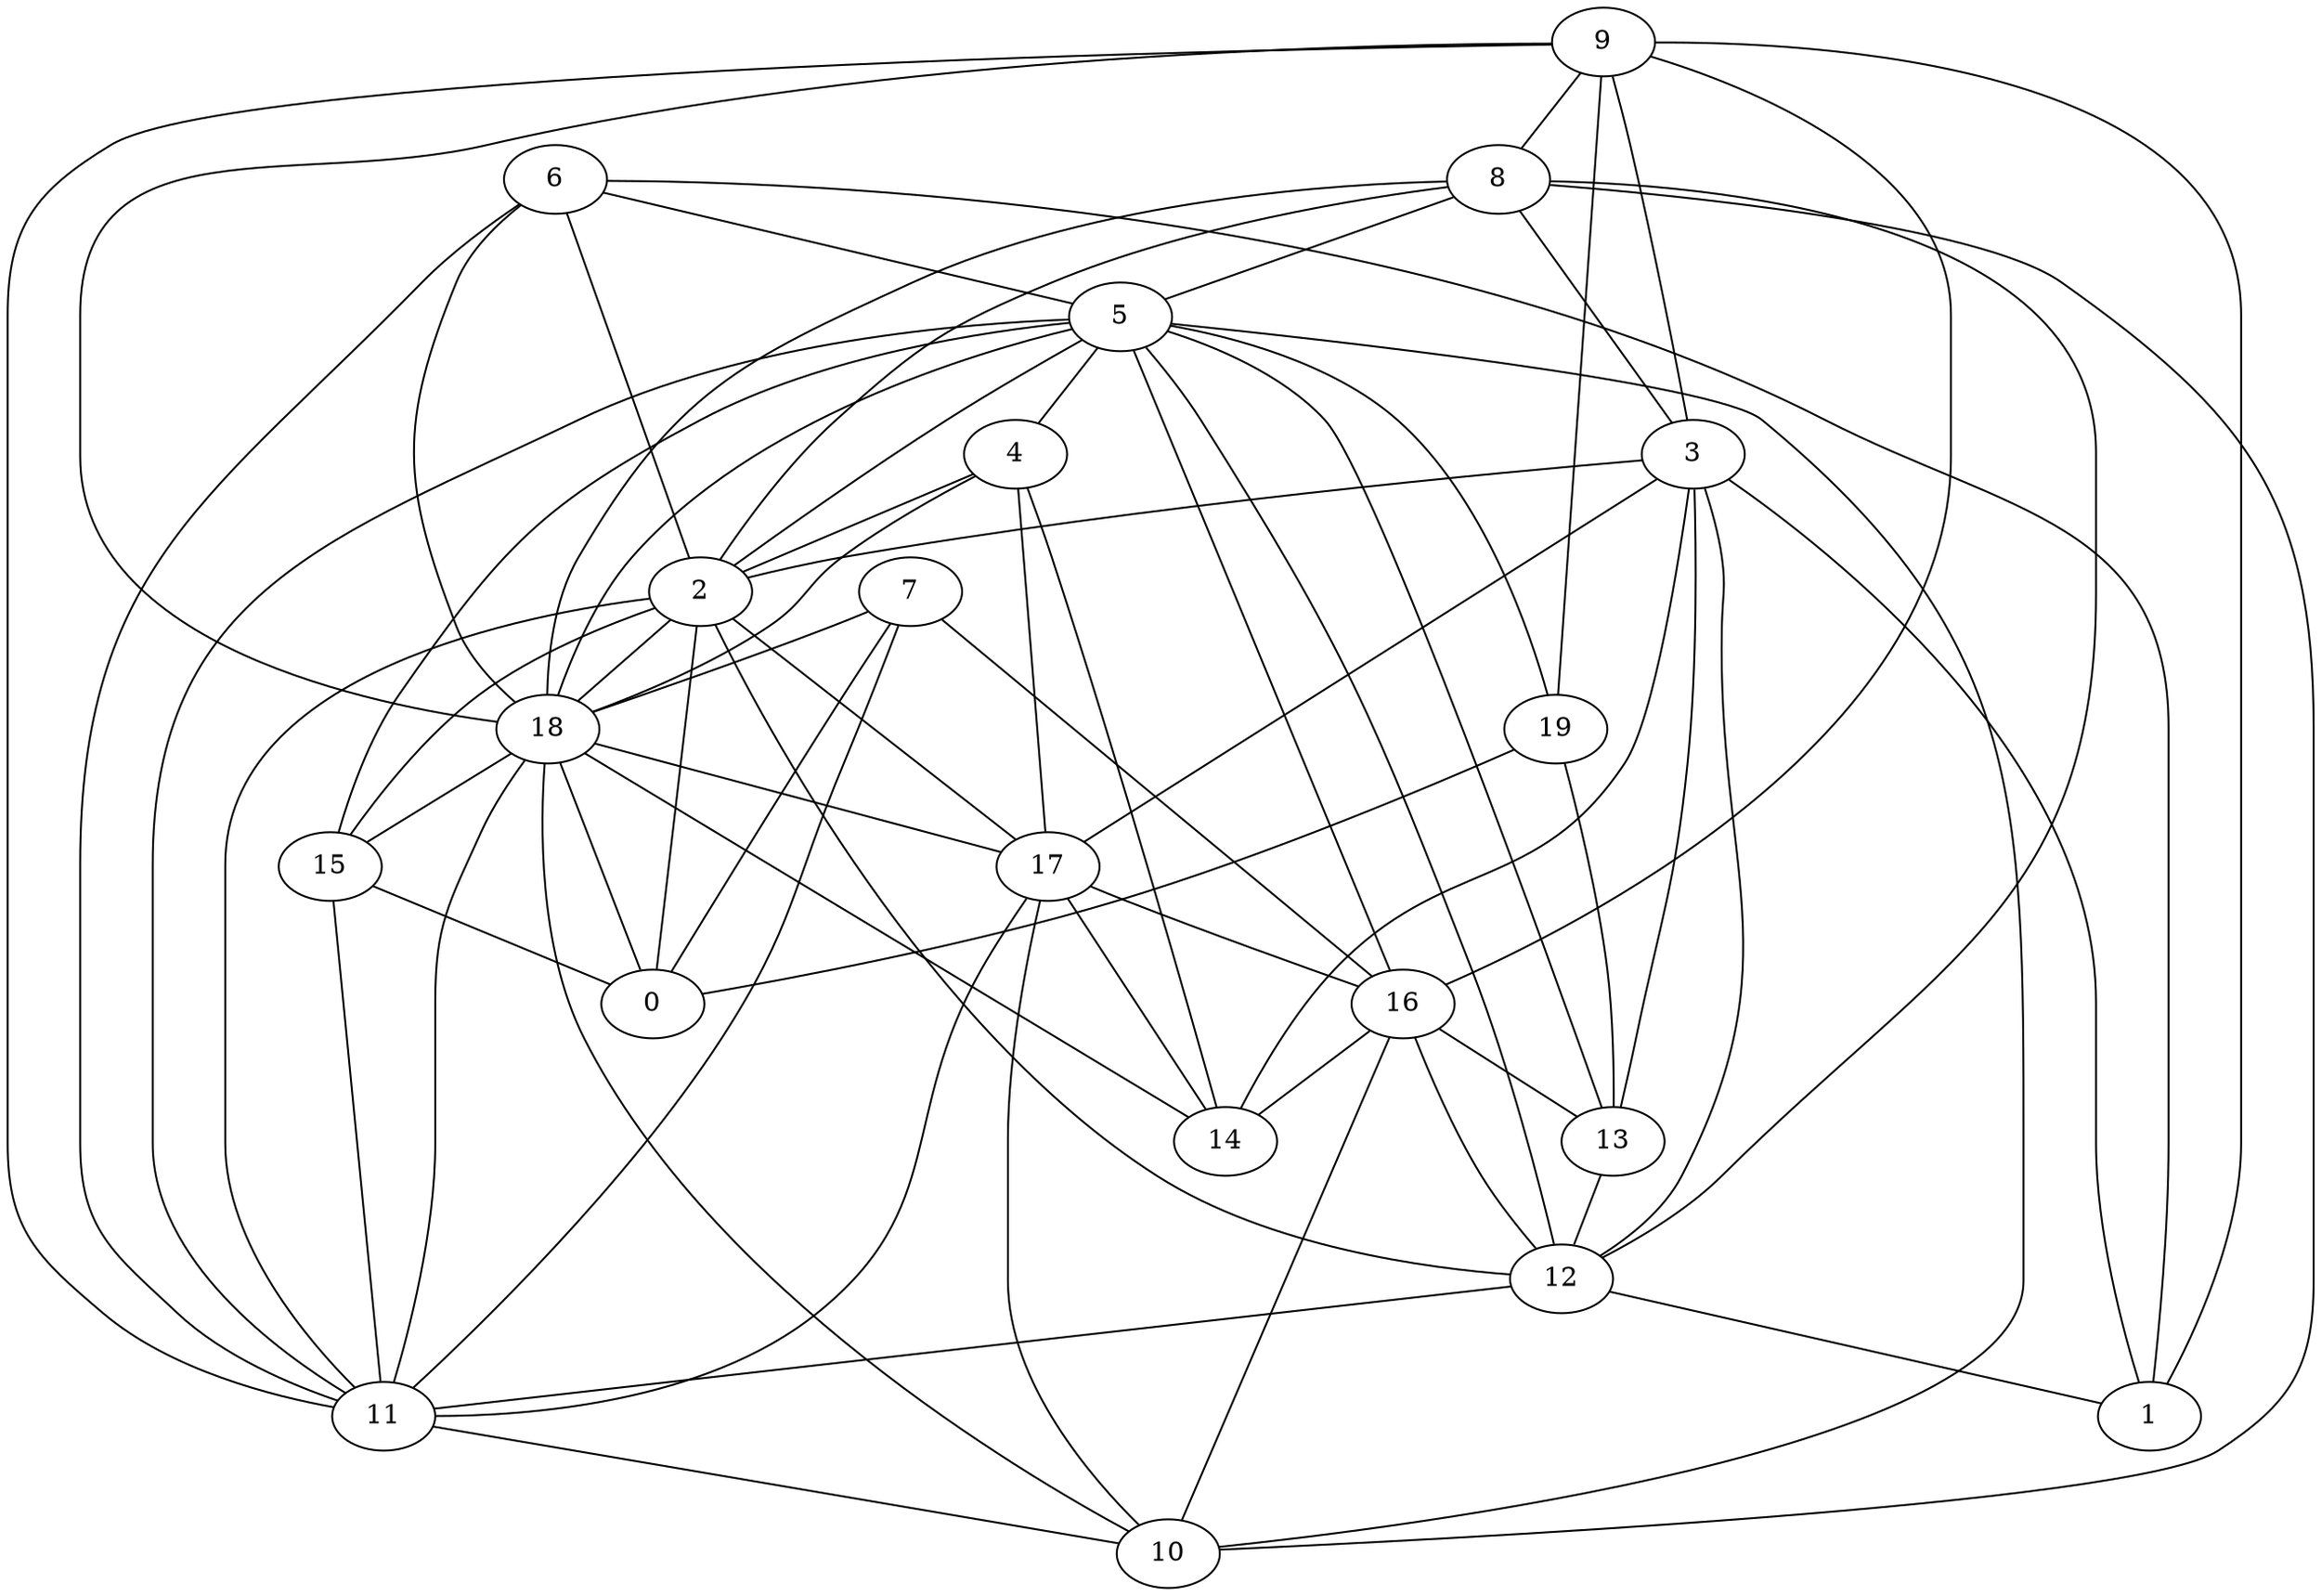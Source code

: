digraph GG_graph {

subgraph G_graph {
edge [color = black]
"12" -> "1" [dir = none]
"8" -> "10" [dir = none]
"8" -> "2" [dir = none]
"8" -> "5" [dir = none]
"8" -> "3" [dir = none]
"8" -> "12" [dir = none]
"13" -> "12" [dir = none]
"15" -> "11" [dir = none]
"15" -> "0" [dir = none]
"4" -> "14" [dir = none]
"4" -> "2" [dir = none]
"16" -> "12" [dir = none]
"16" -> "13" [dir = none]
"16" -> "14" [dir = none]
"3" -> "17" [dir = none]
"3" -> "12" [dir = none]
"3" -> "2" [dir = none]
"3" -> "1" [dir = none]
"3" -> "14" [dir = none]
"3" -> "13" [dir = none]
"5" -> "12" [dir = none]
"5" -> "13" [dir = none]
"5" -> "2" [dir = none]
"5" -> "19" [dir = none]
"5" -> "11" [dir = none]
"5" -> "15" [dir = none]
"5" -> "10" [dir = none]
"5" -> "18" [dir = none]
"5" -> "4" [dir = none]
"7" -> "11" [dir = none]
"7" -> "0" [dir = none]
"7" -> "18" [dir = none]
"17" -> "14" [dir = none]
"17" -> "16" [dir = none]
"17" -> "11" [dir = none]
"17" -> "10" [dir = none]
"9" -> "19" [dir = none]
"9" -> "8" [dir = none]
"9" -> "16" [dir = none]
"9" -> "1" [dir = none]
"9" -> "3" [dir = none]
"9" -> "11" [dir = none]
"2" -> "12" [dir = none]
"2" -> "11" [dir = none]
"2" -> "17" [dir = none]
"2" -> "15" [dir = none]
"2" -> "0" [dir = none]
"19" -> "0" [dir = none]
"19" -> "13" [dir = none]
"6" -> "11" [dir = none]
"6" -> "18" [dir = none]
"6" -> "1" [dir = none]
"18" -> "17" [dir = none]
"18" -> "14" [dir = none]
"18" -> "0" [dir = none]
"18" -> "10" [dir = none]
"11" -> "10" [dir = none]
"2" -> "18" [dir = none]
"7" -> "16" [dir = none]
"8" -> "18" [dir = none]
"4" -> "18" [dir = none]
"4" -> "17" [dir = none]
"18" -> "15" [dir = none]
"5" -> "16" [dir = none]
"9" -> "18" [dir = none]
"6" -> "5" [dir = none]
"16" -> "10" [dir = none]
"18" -> "11" [dir = none]
"12" -> "11" [dir = none]
"6" -> "2" [dir = none]
}

}
